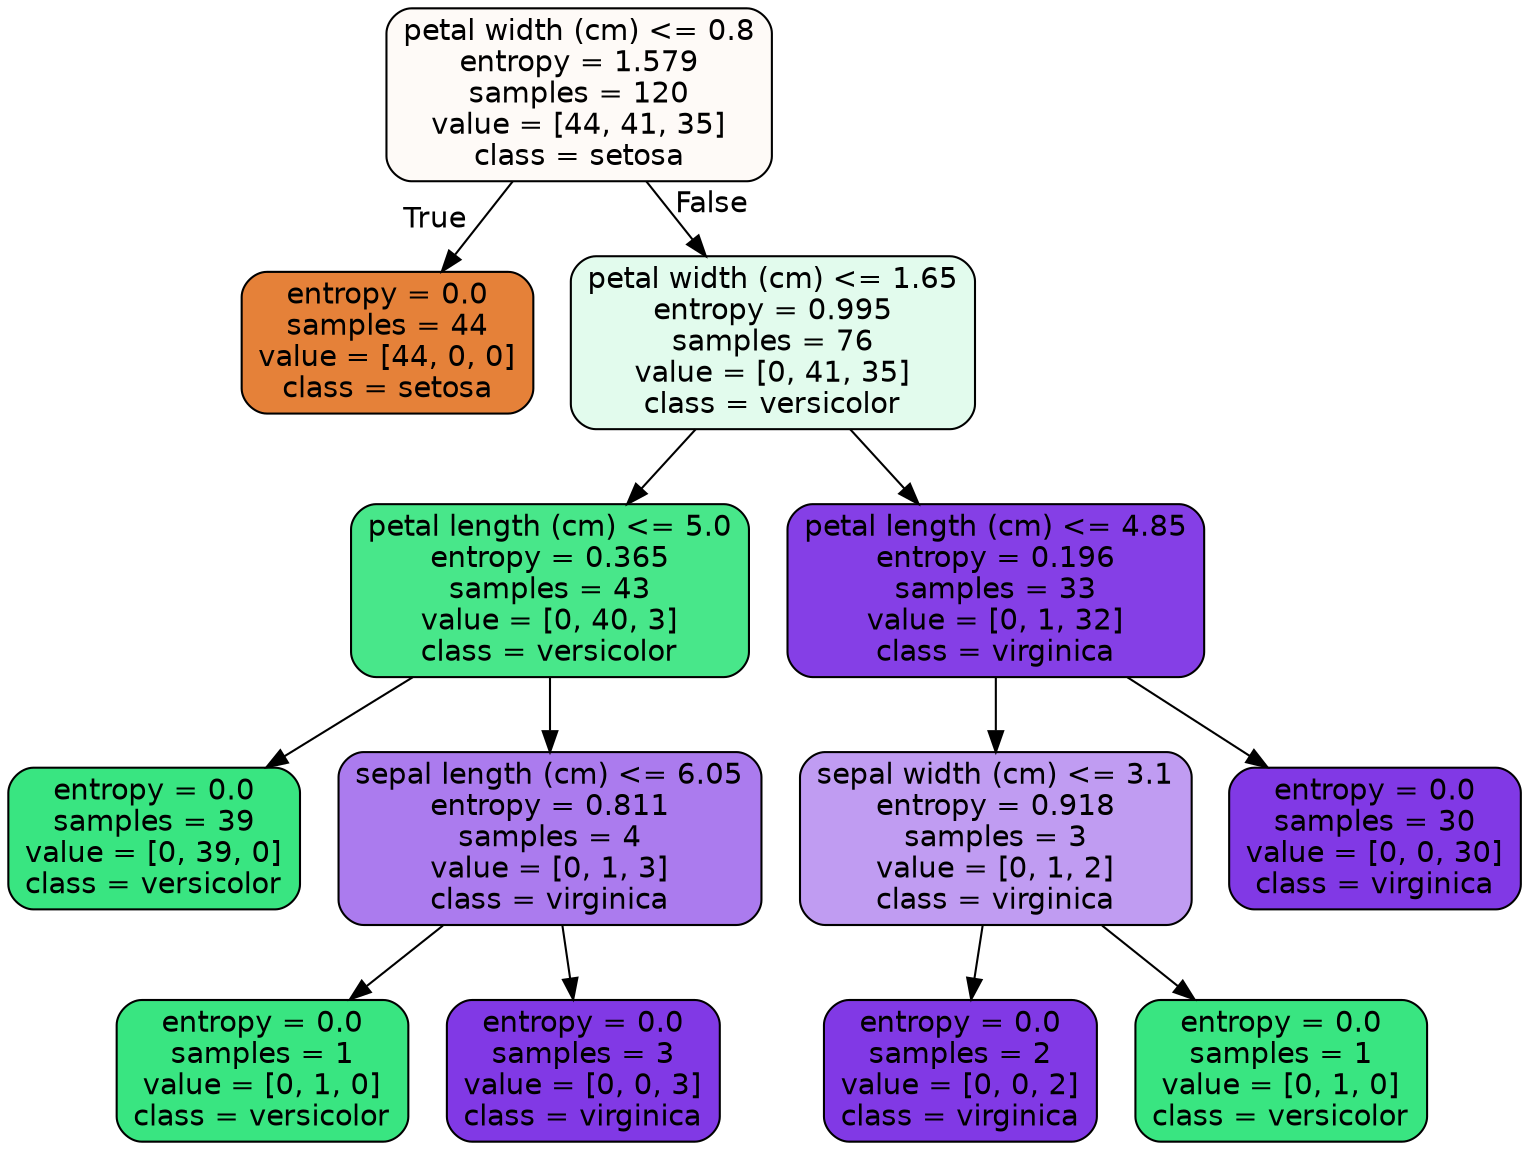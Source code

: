 digraph Tree {
node [shape=box, style="filled, rounded", color="black", fontname=helvetica] ;
edge [fontname=helvetica] ;
0 [label="petal width (cm) <= 0.8\nentropy = 1.579\nsamples = 120\nvalue = [44, 41, 35]\nclass = setosa", fillcolor="#fefaf7"] ;
1 [label="entropy = 0.0\nsamples = 44\nvalue = [44, 0, 0]\nclass = setosa", fillcolor="#e58139"] ;
0 -> 1 [labeldistance=2.5, labelangle=45, headlabel="True"] ;
2 [label="petal width (cm) <= 1.65\nentropy = 0.995\nsamples = 76\nvalue = [0, 41, 35]\nclass = versicolor", fillcolor="#e2fbed"] ;
0 -> 2 [labeldistance=2.5, labelangle=-45, headlabel="False"] ;
3 [label="petal length (cm) <= 5.0\nentropy = 0.365\nsamples = 43\nvalue = [0, 40, 3]\nclass = versicolor", fillcolor="#48e78a"] ;
2 -> 3 ;
4 [label="entropy = 0.0\nsamples = 39\nvalue = [0, 39, 0]\nclass = versicolor", fillcolor="#39e581"] ;
3 -> 4 ;
5 [label="sepal length (cm) <= 6.05\nentropy = 0.811\nsamples = 4\nvalue = [0, 1, 3]\nclass = virginica", fillcolor="#ab7bee"] ;
3 -> 5 ;
6 [label="entropy = 0.0\nsamples = 1\nvalue = [0, 1, 0]\nclass = versicolor", fillcolor="#39e581"] ;
5 -> 6 ;
7 [label="entropy = 0.0\nsamples = 3\nvalue = [0, 0, 3]\nclass = virginica", fillcolor="#8139e5"] ;
5 -> 7 ;
8 [label="petal length (cm) <= 4.85\nentropy = 0.196\nsamples = 33\nvalue = [0, 1, 32]\nclass = virginica", fillcolor="#853fe6"] ;
2 -> 8 ;
9 [label="sepal width (cm) <= 3.1\nentropy = 0.918\nsamples = 3\nvalue = [0, 1, 2]\nclass = virginica", fillcolor="#c09cf2"] ;
8 -> 9 ;
10 [label="entropy = 0.0\nsamples = 2\nvalue = [0, 0, 2]\nclass = virginica", fillcolor="#8139e5"] ;
9 -> 10 ;
11 [label="entropy = 0.0\nsamples = 1\nvalue = [0, 1, 0]\nclass = versicolor", fillcolor="#39e581"] ;
9 -> 11 ;
12 [label="entropy = 0.0\nsamples = 30\nvalue = [0, 0, 30]\nclass = virginica", fillcolor="#8139e5"] ;
8 -> 12 ;
}
